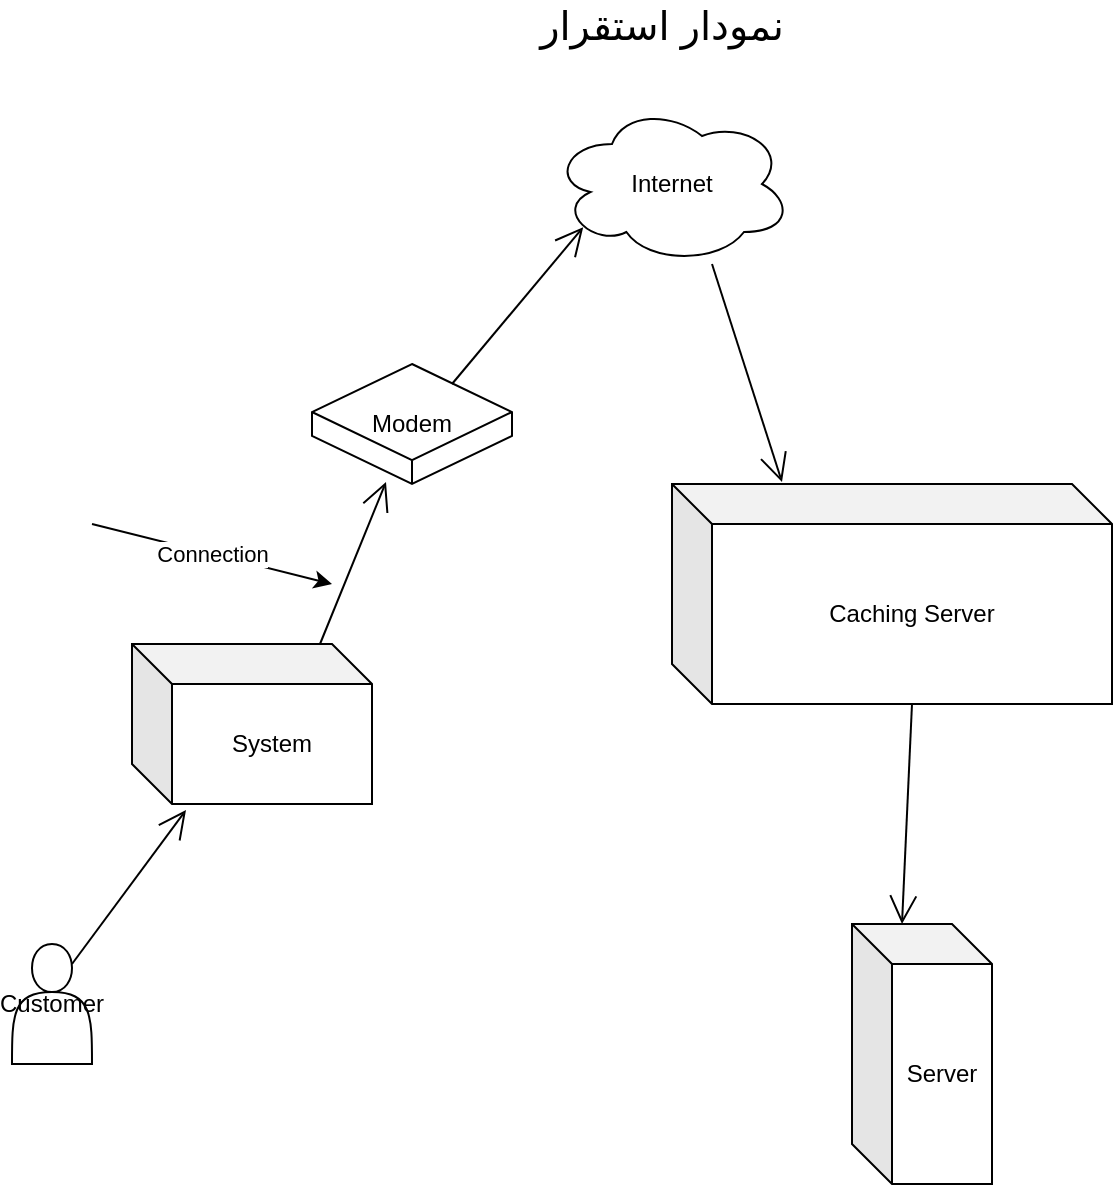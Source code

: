 <mxfile version="14.8.3" type="github">
  <diagram id="QkT9ZdxwsI7ch3on7weZ" name="Page-1">
    <mxGraphModel dx="1102" dy="582" grid="1" gridSize="10" guides="1" tooltips="1" connect="1" arrows="1" fold="1" page="1" pageScale="1" pageWidth="827" pageHeight="1169" math="0" shadow="0">
      <root>
        <mxCell id="0" />
        <mxCell id="1" parent="0" />
        <mxCell id="5NeR2W1uOQMNLkO1pI8r-1" value="Internet" style="ellipse;shape=cloud;whiteSpace=wrap;html=1;" vertex="1" parent="1">
          <mxGeometry x="370" y="70" width="120" height="80" as="geometry" />
        </mxCell>
        <mxCell id="5NeR2W1uOQMNLkO1pI8r-4" value="Customer" style="shape=actor;whiteSpace=wrap;html=1;" vertex="1" parent="1">
          <mxGeometry x="100" y="490" width="40" height="60" as="geometry" />
        </mxCell>
        <mxCell id="5NeR2W1uOQMNLkO1pI8r-6" value="Modem" style="whiteSpace=wrap;html=1;shape=mxgraph.basic.isocube;isoAngle=15;" vertex="1" parent="1">
          <mxGeometry x="250" y="200" width="100" height="60" as="geometry" />
        </mxCell>
        <mxCell id="5NeR2W1uOQMNLkO1pI8r-7" value="System" style="shape=cube;whiteSpace=wrap;html=1;boundedLbl=1;backgroundOutline=1;darkOpacity=0.05;darkOpacity2=0.1;" vertex="1" parent="1">
          <mxGeometry x="160" y="340" width="120" height="80" as="geometry" />
        </mxCell>
        <mxCell id="5NeR2W1uOQMNLkO1pI8r-8" value="Server" style="shape=cube;whiteSpace=wrap;html=1;boundedLbl=1;backgroundOutline=1;darkOpacity=0.05;darkOpacity2=0.1;" vertex="1" parent="1">
          <mxGeometry x="520" y="480" width="70" height="130" as="geometry" />
        </mxCell>
        <mxCell id="5NeR2W1uOQMNLkO1pI8r-9" value="Caching Server" style="shape=cube;whiteSpace=wrap;html=1;boundedLbl=1;backgroundOutline=1;darkOpacity=0.05;darkOpacity2=0.1;" vertex="1" parent="1">
          <mxGeometry x="430" y="260" width="220" height="110" as="geometry" />
        </mxCell>
        <mxCell id="5NeR2W1uOQMNLkO1pI8r-10" value="" style="endArrow=open;endFill=1;endSize=12;html=1;entryX=0.225;entryY=1.038;entryDx=0;entryDy=0;entryPerimeter=0;" edge="1" parent="1" target="5NeR2W1uOQMNLkO1pI8r-7">
          <mxGeometry width="160" relative="1" as="geometry">
            <mxPoint x="130" y="500" as="sourcePoint" />
            <mxPoint x="290" y="500" as="targetPoint" />
          </mxGeometry>
        </mxCell>
        <mxCell id="5NeR2W1uOQMNLkO1pI8r-11" value="" style="endArrow=open;endFill=1;endSize=12;html=1;entryX=0.37;entryY=0.983;entryDx=0;entryDy=0;entryPerimeter=0;" edge="1" parent="1" target="5NeR2W1uOQMNLkO1pI8r-6">
          <mxGeometry width="160" relative="1" as="geometry">
            <mxPoint x="254" y="340" as="sourcePoint" />
            <mxPoint x="414" y="340" as="targetPoint" />
          </mxGeometry>
        </mxCell>
        <mxCell id="5NeR2W1uOQMNLkO1pI8r-12" value="Connection" style="endArrow=classic;html=1;" edge="1" parent="1">
          <mxGeometry width="50" height="50" relative="1" as="geometry">
            <mxPoint x="140" y="280" as="sourcePoint" />
            <mxPoint x="260" y="310" as="targetPoint" />
          </mxGeometry>
        </mxCell>
        <mxCell id="5NeR2W1uOQMNLkO1pI8r-13" value="" style="endArrow=open;endFill=1;endSize=12;html=1;entryX=0.13;entryY=0.77;entryDx=0;entryDy=0;entryPerimeter=0;" edge="1" parent="1" target="5NeR2W1uOQMNLkO1pI8r-1">
          <mxGeometry width="160" relative="1" as="geometry">
            <mxPoint x="320" y="210" as="sourcePoint" />
            <mxPoint x="480" y="210" as="targetPoint" />
          </mxGeometry>
        </mxCell>
        <mxCell id="5NeR2W1uOQMNLkO1pI8r-14" value="" style="endArrow=open;endFill=1;endSize=12;html=1;entryX=0.25;entryY=-0.009;entryDx=0;entryDy=0;entryPerimeter=0;" edge="1" parent="1" target="5NeR2W1uOQMNLkO1pI8r-9">
          <mxGeometry width="160" relative="1" as="geometry">
            <mxPoint x="450" y="150" as="sourcePoint" />
            <mxPoint x="610" y="150" as="targetPoint" />
          </mxGeometry>
        </mxCell>
        <mxCell id="5NeR2W1uOQMNLkO1pI8r-15" value="" style="endArrow=open;endFill=1;endSize=12;html=1;entryX=0;entryY=0;entryDx=25;entryDy=0;entryPerimeter=0;" edge="1" parent="1" target="5NeR2W1uOQMNLkO1pI8r-8">
          <mxGeometry width="160" relative="1" as="geometry">
            <mxPoint x="550" y="370" as="sourcePoint" />
            <mxPoint x="710" y="370" as="targetPoint" />
          </mxGeometry>
        </mxCell>
        <mxCell id="5NeR2W1uOQMNLkO1pI8r-16" value="نمودار استقرار" style="text;html=1;strokeColor=none;fillColor=none;align=center;verticalAlign=middle;whiteSpace=wrap;rounded=0;fontSize=20;" vertex="1" parent="1">
          <mxGeometry x="290" y="20" width="270" height="20" as="geometry" />
        </mxCell>
      </root>
    </mxGraphModel>
  </diagram>
</mxfile>
